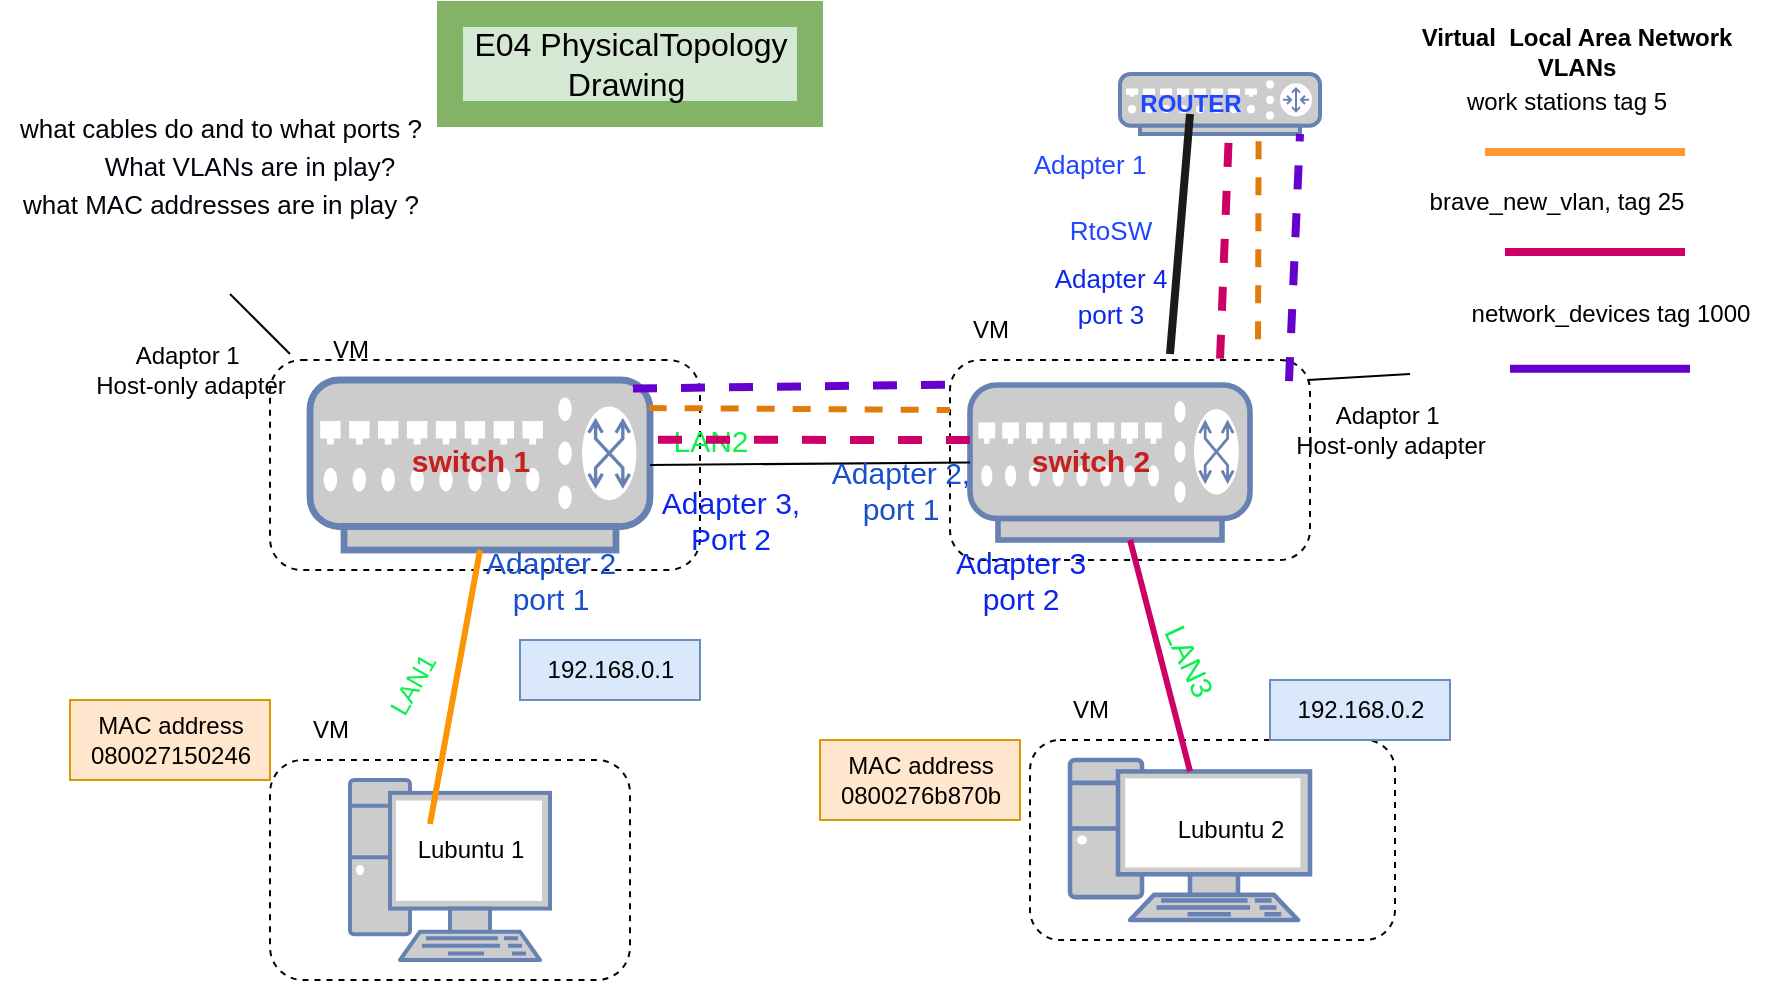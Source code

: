 <mxfile version="20.8.16" type="device" pages="2"><diagram name="physical topology" id="oZ639jNPgT0FWRtUMdjN"><mxGraphModel dx="1630" dy="504" grid="1" gridSize="10" guides="1" tooltips="1" connect="1" arrows="1" fold="1" page="1" pageScale="1" pageWidth="850" pageHeight="1100" math="0" shadow="0"><root><mxCell id="0"/><mxCell id="1" parent="0"/><mxCell id="1MEVXqRaKqJz-5Ngp7nS-14" value="&lt;font style=&quot;font-size: 13px;&quot;&gt;LAN1&lt;/font&gt;" style="text;html=1;align=center;verticalAlign=middle;resizable=0;points=[];autosize=1;strokeColor=none;fillColor=none;fontSize=15;fontColor=#0bef4f;rotation=-60;strokeWidth=4;" parent="1" vertex="1"><mxGeometry x="170" y="340" width="60" height="30" as="geometry"/></mxCell><mxCell id="a9g7WxxY4BnuT-j-SlQe-5" value="" style="rounded=1;whiteSpace=wrap;html=1;dashed=1;" parent="1" vertex="1"><mxGeometry x="510" y="383" width="182.5" height="100" as="geometry"/></mxCell><mxCell id="a9g7WxxY4BnuT-j-SlQe-4" value="" style="rounded=1;whiteSpace=wrap;html=1;dashed=1;" parent="1" vertex="1"><mxGeometry x="130" y="393" width="180" height="110" as="geometry"/></mxCell><mxCell id="a9g7WxxY4BnuT-j-SlQe-3" value="" style="rounded=1;whiteSpace=wrap;html=1;dashed=1;" parent="1" vertex="1"><mxGeometry x="470" y="193" width="180" height="100" as="geometry"/></mxCell><mxCell id="a9g7WxxY4BnuT-j-SlQe-1" value="" style="rounded=1;whiteSpace=wrap;html=1;dashed=1;" parent="1" vertex="1"><mxGeometry x="130" y="193" width="215" height="105" as="geometry"/></mxCell><mxCell id="ebIhvrWsQ998OHaFIpHJ-9" value="" style="fontColor=#0066CC;verticalAlign=top;verticalLabelPosition=bottom;labelPosition=center;align=center;html=1;outlineConnect=0;fillColor=#CCCCCC;strokeColor=#6881B3;gradientColor=none;gradientDirection=north;strokeWidth=2;shape=mxgraph.networks.pc;" parent="1" vertex="1"><mxGeometry x="170" y="403" width="100" height="90" as="geometry"/></mxCell><mxCell id="ebIhvrWsQ998OHaFIpHJ-10" value="" style="fontColor=#0066CC;verticalAlign=top;verticalLabelPosition=bottom;labelPosition=center;align=center;html=1;outlineConnect=0;fillColor=#CCCCCC;strokeColor=#6881B3;gradientColor=none;gradientDirection=north;strokeWidth=2;shape=mxgraph.networks.pc;" parent="1" vertex="1"><mxGeometry x="530" y="393" width="120" height="80" as="geometry"/></mxCell><mxCell id="ebIhvrWsQ998OHaFIpHJ-11" value="" style="fontColor=#0066CC;verticalAlign=top;verticalLabelPosition=bottom;labelPosition=center;align=center;html=1;outlineConnect=0;fillColor=#CCCCCC;strokeColor=#6881B3;gradientColor=none;gradientDirection=north;strokeWidth=2;shape=mxgraph.networks.switch;" parent="1" vertex="1"><mxGeometry x="150" y="203" width="170" height="85" as="geometry"/></mxCell><mxCell id="ebIhvrWsQ998OHaFIpHJ-12" value="" style="fontColor=#0066CC;verticalAlign=top;verticalLabelPosition=bottom;labelPosition=center;align=center;html=1;outlineConnect=0;fillColor=#CCCCCC;strokeColor=#6881B3;gradientColor=none;gradientDirection=north;strokeWidth=2;shape=mxgraph.networks.switch;" parent="1" vertex="1"><mxGeometry x="480" y="205.5" width="140" height="77.5" as="geometry"/></mxCell><mxCell id="ebIhvrWsQ998OHaFIpHJ-13" value="Lubuntu 1" style="text;html=1;align=center;verticalAlign=middle;resizable=0;points=[];autosize=1;strokeColor=none;fillColor=none;" parent="1" vertex="1"><mxGeometry x="190" y="423" width="80" height="30" as="geometry"/></mxCell><mxCell id="ebIhvrWsQ998OHaFIpHJ-14" value="Lubuntu 2" style="text;html=1;align=center;verticalAlign=middle;resizable=0;points=[];autosize=1;strokeColor=none;fillColor=none;" parent="1" vertex="1"><mxGeometry x="570" y="413" width="80" height="30" as="geometry"/></mxCell><mxCell id="ebIhvrWsQ998OHaFIpHJ-15" value="&lt;b&gt;switch 1&lt;/b&gt;" style="text;html=1;align=center;verticalAlign=middle;resizable=0;points=[];autosize=1;strokeColor=none;fillColor=none;strokeWidth=4;fontSize=15;fontColor=#c81e1e;" parent="1" vertex="1"><mxGeometry x="190" y="228" width="80" height="30" as="geometry"/></mxCell><mxCell id="ebIhvrWsQ998OHaFIpHJ-17" value="&lt;b&gt;switch 2&lt;/b&gt;" style="text;html=1;align=center;verticalAlign=middle;resizable=0;points=[];autosize=1;strokeColor=none;fillColor=none;strokeWidth=4;fontSize=15;fontColor=#c81e1e;" parent="1" vertex="1"><mxGeometry x="500" y="228" width="80" height="30" as="geometry"/></mxCell><mxCell id="ebIhvrWsQ998OHaFIpHJ-37" value="" style="endArrow=none;html=1;rounded=0;fontSize=15;fontColor=#0bef4f;exitX=0.5;exitY=0.07;exitDx=0;exitDy=0;exitPerimeter=0;strokeWidth=3;strokeColor=#CC0066;" parent="1" source="ebIhvrWsQ998OHaFIpHJ-10" target="ebIhvrWsQ998OHaFIpHJ-12" edge="1"><mxGeometry width="50" height="50" relative="1" as="geometry"><mxPoint x="340" y="413" as="sourcePoint"/><mxPoint x="390" y="363" as="targetPoint"/></mxGeometry></mxCell><mxCell id="ebIhvrWsQ998OHaFIpHJ-38" value="" style="endArrow=none;html=1;rounded=0;fontSize=15;fontColor=#0bef4f;entryX=0.5;entryY=1;entryDx=0;entryDy=0;entryPerimeter=0;strokeWidth=3;strokeColor=#fc9403;exitX=0.25;exitY=0.067;exitDx=0;exitDy=0;exitPerimeter=0;" parent="1" source="ebIhvrWsQ998OHaFIpHJ-13" target="ebIhvrWsQ998OHaFIpHJ-11" edge="1"><mxGeometry width="50" height="50" relative="1" as="geometry"><mxPoint x="210" y="383" as="sourcePoint"/><mxPoint x="390" y="363" as="targetPoint"/><Array as="points"/></mxGeometry></mxCell><mxCell id="ebIhvrWsQ998OHaFIpHJ-39" value="" style="endArrow=none;html=1;rounded=0;fontSize=15;fontColor=#0bef4f;exitX=1;exitY=0.5;exitDx=0;exitDy=0;exitPerimeter=0;entryX=0;entryY=0.5;entryDx=0;entryDy=0;entryPerimeter=0;" parent="1" source="ebIhvrWsQ998OHaFIpHJ-11" target="ebIhvrWsQ998OHaFIpHJ-12" edge="1"><mxGeometry width="50" height="50" relative="1" as="geometry"><mxPoint x="340" y="413" as="sourcePoint"/><mxPoint x="450" y="273" as="targetPoint"/></mxGeometry></mxCell><mxCell id="ebIhvrWsQ998OHaFIpHJ-42" value="LAN2" style="text;html=1;align=center;verticalAlign=middle;resizable=0;points=[];autosize=1;strokeColor=none;fillColor=none;fontSize=15;fontColor=#0bef4f;rotation=0;" parent="1" vertex="1"><mxGeometry x="320" y="218" width="60" height="30" as="geometry"/></mxCell><mxCell id="ebIhvrWsQ998OHaFIpHJ-43" value="LAN3" style="text;html=1;align=center;verticalAlign=middle;resizable=0;points=[];autosize=1;strokeColor=none;fillColor=none;fontSize=15;fontColor=#0bef4f;rotation=65;" parent="1" vertex="1"><mxGeometry x="560" y="328" width="60" height="30" as="geometry"/></mxCell><mxCell id="ebIhvrWsQ998OHaFIpHJ-44" value="Adapter 2&lt;br&gt;port 1" style="text;html=1;align=center;verticalAlign=middle;resizable=0;points=[];autosize=1;strokeColor=none;fillColor=none;fontSize=15;fontColor=#194fcc;" parent="1" vertex="1"><mxGeometry x="225" y="278" width="90" height="50" as="geometry"/></mxCell><mxCell id="ebIhvrWsQ998OHaFIpHJ-45" value="Adapter 3,&lt;br&gt;Port 2" style="text;html=1;align=center;verticalAlign=middle;resizable=0;points=[];autosize=1;strokeColor=none;fillColor=none;fontSize=15;fontColor=#0b26ef;" parent="1" vertex="1"><mxGeometry x="315" y="248" width="90" height="50" as="geometry"/></mxCell><mxCell id="ebIhvrWsQ998OHaFIpHJ-46" value="Adapter 3&lt;br&gt;port 2" style="text;html=1;align=center;verticalAlign=middle;resizable=0;points=[];autosize=1;strokeColor=none;fillColor=none;fontSize=15;fontColor=#0b26ef;" parent="1" vertex="1"><mxGeometry x="460" y="278" width="90" height="50" as="geometry"/></mxCell><mxCell id="a9g7WxxY4BnuT-j-SlQe-2" value="VM" style="text;html=1;align=center;verticalAlign=middle;resizable=0;points=[];autosize=1;strokeColor=none;fillColor=none;" parent="1" vertex="1"><mxGeometry x="150" y="173" width="40" height="30" as="geometry"/></mxCell><mxCell id="a9g7WxxY4BnuT-j-SlQe-7" value="VM" style="text;html=1;align=center;verticalAlign=middle;resizable=0;points=[];autosize=1;strokeColor=none;fillColor=none;" parent="1" vertex="1"><mxGeometry x="140" y="363" width="40" height="30" as="geometry"/></mxCell><mxCell id="a9g7WxxY4BnuT-j-SlQe-8" value="VM" style="text;html=1;align=center;verticalAlign=middle;resizable=0;points=[];autosize=1;strokeColor=none;fillColor=none;" parent="1" vertex="1"><mxGeometry x="520" y="353" width="40" height="30" as="geometry"/></mxCell><mxCell id="a9g7WxxY4BnuT-j-SlQe-9" value="VM" style="text;html=1;align=center;verticalAlign=middle;resizable=0;points=[];autosize=1;strokeColor=none;fillColor=none;" parent="1" vertex="1"><mxGeometry x="470" y="163" width="40" height="30" as="geometry"/></mxCell><mxCell id="vHMbY9uXmQQTF_5gweqi-1" value="MAC address&lt;br&gt;080027150246" style="text;html=1;align=center;verticalAlign=middle;resizable=0;points=[];autosize=1;strokeColor=#d79b00;fillColor=#ffe6cc;" parent="1" vertex="1"><mxGeometry x="30" y="363" width="100" height="40" as="geometry"/></mxCell><mxCell id="vHMbY9uXmQQTF_5gweqi-2" value="MAC address&lt;br&gt;0800276b870b" style="text;html=1;align=center;verticalAlign=middle;resizable=0;points=[];autosize=1;strokeColor=#d79b00;fillColor=#ffe6cc;" parent="1" vertex="1"><mxGeometry x="405" y="383" width="100" height="40" as="geometry"/></mxCell><mxCell id="vHMbY9uXmQQTF_5gweqi-3" value="192.168.0.1" style="text;html=1;align=center;verticalAlign=middle;resizable=0;points=[];autosize=1;strokeColor=#6c8ebf;fillColor=#dae8fc;rotation=0;" parent="1" vertex="1"><mxGeometry x="255" y="333" width="90" height="30" as="geometry"/></mxCell><mxCell id="vHMbY9uXmQQTF_5gweqi-4" value="192.168.0.2" style="text;html=1;align=center;verticalAlign=middle;resizable=0;points=[];autosize=1;strokeColor=#6c8ebf;fillColor=#dae8fc;" parent="1" vertex="1"><mxGeometry x="630" y="353" width="90" height="30" as="geometry"/></mxCell><mxCell id="vHMbY9uXmQQTF_5gweqi-8" value="" style="endArrow=none;html=1;rounded=0;fontSize=15;fontColor=#0bef4f;entryX=0;entryY=0.25;entryDx=0;entryDy=0;fillColor=#fff2cc;strokeColor=#e07c0b;strokeWidth=3;dashed=1;exitX=-0.011;exitY=-0.033;exitDx=0;exitDy=0;exitPerimeter=0;" parent="1" source="ebIhvrWsQ998OHaFIpHJ-42" target="a9g7WxxY4BnuT-j-SlQe-3" edge="1"><mxGeometry width="50" height="50" relative="1" as="geometry"><mxPoint x="350" y="219.25" as="sourcePoint"/><mxPoint x="510" y="218" as="targetPoint"/></mxGeometry></mxCell><mxCell id="vHMbY9uXmQQTF_5gweqi-9" value="&lt;font style=&quot;font-size: 16px;&quot;&gt;E04 PhysicalTopology&lt;br&gt;&amp;nbsp;Drawing&amp;nbsp;&amp;nbsp;&lt;/font&gt;" style="text;html=1;align=center;verticalAlign=middle;resizable=0;points=[];autosize=1;strokeColor=#82b366;fillColor=#d5e8d4;strokeWidth=13;" parent="1" vertex="1"><mxGeometry x="220" y="20" width="180" height="50" as="geometry"/></mxCell><mxCell id="1MEVXqRaKqJz-5Ngp7nS-2" value="" style="fontColor=#0066CC;verticalAlign=top;verticalLabelPosition=bottom;labelPosition=center;align=center;html=1;outlineConnect=0;fillColor=#CCCCCC;strokeColor=#6881B3;gradientColor=none;gradientDirection=north;strokeWidth=2;shape=mxgraph.networks.router;" parent="1" vertex="1"><mxGeometry x="555" y="50" width="100" height="30" as="geometry"/></mxCell><mxCell id="1MEVXqRaKqJz-5Ngp7nS-3" value="" style="endArrow=none;html=1;rounded=0;fontSize=15;fontColor=#0bef4f;exitX=0.993;exitY=0.1;exitDx=0;exitDy=0;exitPerimeter=0;" parent="1" source="a9g7WxxY4BnuT-j-SlQe-3" edge="1"><mxGeometry width="50" height="50" relative="1" as="geometry"><mxPoint x="380" y="290" as="sourcePoint"/><mxPoint x="700" y="200" as="targetPoint"/><Array as="points"/></mxGeometry></mxCell><mxCell id="1MEVXqRaKqJz-5Ngp7nS-4" value="" style="endArrow=none;html=1;rounded=0;fontSize=15;fontColor=#0bef4f;" parent="1" edge="1"><mxGeometry width="50" height="50" relative="1" as="geometry"><mxPoint x="140" y="190" as="sourcePoint"/><mxPoint x="110" y="160" as="targetPoint"/><Array as="points"><mxPoint x="120" y="170"/></Array></mxGeometry></mxCell><mxCell id="1MEVXqRaKqJz-5Ngp7nS-6" value="Adaptor 1&amp;nbsp;&lt;br&gt;Host-only adapter" style="text;html=1;align=center;verticalAlign=middle;resizable=0;points=[];autosize=1;strokeColor=none;fillColor=none;" parent="1" vertex="1"><mxGeometry x="30" y="178" width="120" height="40" as="geometry"/></mxCell><mxCell id="1MEVXqRaKqJz-5Ngp7nS-7" value="Adaptor 1&amp;nbsp;&lt;br&gt;Host-only adapter" style="text;html=1;align=center;verticalAlign=middle;resizable=0;points=[];autosize=1;strokeColor=none;fillColor=none;" parent="1" vertex="1"><mxGeometry x="630" y="208" width="120" height="40" as="geometry"/></mxCell><mxCell id="1MEVXqRaKqJz-5Ngp7nS-9" value="" style="endArrow=none;html=1;rounded=0;fontSize=15;fontColor=#0bef4f;strokeWidth=4;strokeColor=#1A1A1A;startArrow=none;" parent="1" edge="1"><mxGeometry width="50" height="50" relative="1" as="geometry"><mxPoint x="580" y="190" as="sourcePoint"/><mxPoint x="590" y="70" as="targetPoint"/><Array as="points"/></mxGeometry></mxCell><mxCell id="1MEVXqRaKqJz-5Ngp7nS-11" value="&lt;font color=&quot;#2146ff&quot;&gt;&lt;b&gt;ROUTER&lt;/b&gt;&lt;/font&gt;" style="text;html=1;align=center;verticalAlign=middle;resizable=0;points=[];autosize=1;strokeColor=none;fillColor=none;" parent="1" vertex="1"><mxGeometry x="555" y="50" width="70" height="30" as="geometry"/></mxCell><mxCell id="1MEVXqRaKqJz-5Ngp7nS-16" value="" style="endArrow=none;html=1;rounded=0;fontSize=15;fontColor=#0bef4f;strokeWidth=3;strokeColor=#fc9403;" parent="1" edge="1"><mxGeometry width="50" height="50" relative="1" as="geometry"><mxPoint x="220" y="340" as="sourcePoint"/><mxPoint x="220" y="340" as="targetPoint"/><Array as="points"/></mxGeometry></mxCell><mxCell id="1MEVXqRaKqJz-5Ngp7nS-19" value="Adapter 1" style="text;strokeColor=none;align=center;fillColor=none;html=1;verticalAlign=middle;whiteSpace=wrap;rounded=0;fontSize=13;fontColor=#2146FF;" parent="1" vertex="1"><mxGeometry x="510" y="80" width="60" height="30" as="geometry"/></mxCell><mxCell id="1MEVXqRaKqJz-5Ngp7nS-22" value="RtoSW" style="text;html=1;align=center;verticalAlign=middle;resizable=0;points=[];autosize=1;strokeColor=none;fillColor=none;fontSize=13;fontColor=#2146FF;" parent="1" vertex="1"><mxGeometry x="520" y="113" width="60" height="30" as="geometry"/></mxCell><mxCell id="1MEVXqRaKqJz-5Ngp7nS-23" value="&lt;font style=&quot;font-size: 13px;&quot;&gt;Adapter 4&lt;br&gt;port 3&lt;/font&gt;" style="text;html=1;align=center;verticalAlign=middle;resizable=0;points=[];autosize=1;strokeColor=none;fillColor=none;fontSize=15;fontColor=#0b26ef;" parent="1" vertex="1"><mxGeometry x="510" y="135" width="80" height="50" as="geometry"/></mxCell><mxCell id="1MEVXqRaKqJz-5Ngp7nS-25" value="&lt;font style=&quot;font-size: 13px;&quot;&gt;what cables do and to what ports ?&lt;br&gt;&lt;span style=&quot;white-space: pre;&quot;&gt;&#9;&lt;/span&gt;What VLANs are in play?&lt;br&gt;what MAC addresses are in play ?&lt;/font&gt;" style="text;html=1;align=center;verticalAlign=middle;resizable=0;points=[];autosize=1;strokeColor=none;fillColor=none;fontSize=16;fontColor=#02040D;" parent="1" vertex="1"><mxGeometry x="-5" y="60" width="220" height="70" as="geometry"/></mxCell><mxCell id="DncPFf8w6MqSk44Y_2CK-1" value="&lt;b&gt;Virtual&amp;nbsp; Local Area Network&lt;br&gt;VLANs&lt;/b&gt;" style="text;html=1;align=center;verticalAlign=middle;resizable=0;points=[];autosize=1;strokeColor=none;fillColor=none;" parent="1" vertex="1"><mxGeometry x="692.5" y="19" width="180" height="40" as="geometry"/></mxCell><mxCell id="DncPFf8w6MqSk44Y_2CK-2" value="work stations tag 5" style="text;html=1;align=center;verticalAlign=middle;resizable=0;points=[];autosize=1;strokeColor=none;fillColor=none;" parent="1" vertex="1"><mxGeometry x="717.5" y="48.5" width="120" height="30" as="geometry"/></mxCell><mxCell id="DncPFf8w6MqSk44Y_2CK-3" value="" style="endArrow=none;html=1;rounded=0;fontSize=15;fontColor=#0bef4f;strokeColor=#FF9933;strokeWidth=4;" parent="1" edge="1"><mxGeometry width="50" height="50" relative="1" as="geometry"><mxPoint x="737.5" y="89" as="sourcePoint"/><mxPoint x="837.5" y="89" as="targetPoint"/><Array as="points"/></mxGeometry></mxCell><mxCell id="DncPFf8w6MqSk44Y_2CK-4" value="brave_new_vlan, tag 25" style="text;html=1;align=center;verticalAlign=middle;resizable=0;points=[];autosize=1;strokeColor=none;fillColor=none;" parent="1" vertex="1"><mxGeometry x="697.5" y="99" width="150" height="30" as="geometry"/></mxCell><mxCell id="DncPFf8w6MqSk44Y_2CK-5" value="" style="endArrow=none;html=1;rounded=0;fontSize=15;fontColor=#0bef4f;strokeWidth=4;strokeColor=#CC0066;" parent="1" edge="1"><mxGeometry width="50" height="50" relative="1" as="geometry"><mxPoint x="747.5" y="139" as="sourcePoint"/><mxPoint x="837.5" y="139" as="targetPoint"/></mxGeometry></mxCell><mxCell id="VbBv4sRu4yw0ZmNNXDPg-2" value="" style="endArrow=none;html=1;rounded=0;fontSize=15;fontColor=#0bef4f;strokeWidth=4;strokeColor=#CC0066;entryX=0.75;entryY=0;entryDx=0;entryDy=0;exitX=0.775;exitY=1.148;exitDx=0;exitDy=0;exitPerimeter=0;dashed=1;" parent="1" source="1MEVXqRaKqJz-5Ngp7nS-11" target="a9g7WxxY4BnuT-j-SlQe-3" edge="1"><mxGeometry width="50" height="50" relative="1" as="geometry"><mxPoint x="610" y="100" as="sourcePoint"/><mxPoint x="700" y="100" as="targetPoint"/></mxGeometry></mxCell><mxCell id="VbBv4sRu4yw0ZmNNXDPg-3" value="" style="endArrow=none;html=1;rounded=0;fontSize=15;fontColor=#0bef4f;strokeWidth=4;strokeColor=#CC0066;dashed=1;entryX=0.035;entryY=0.496;entryDx=0;entryDy=0;entryPerimeter=0;" parent="1" source="ebIhvrWsQ998OHaFIpHJ-47" target="ebIhvrWsQ998OHaFIpHJ-42" edge="1"><mxGeometry width="50" height="50" relative="1" as="geometry"><mxPoint x="390" y="180" as="sourcePoint"/><mxPoint x="384.63" y="291.11" as="targetPoint"/><Array as="points"><mxPoint x="480" y="233"/></Array></mxGeometry></mxCell><mxCell id="ebIhvrWsQ998OHaFIpHJ-47" value="Adapter 2, &lt;br&gt;port 1" style="text;html=1;align=center;verticalAlign=middle;resizable=0;points=[];autosize=1;strokeColor=none;fillColor=none;fontSize=15;fontColor=#194fcc;" parent="1" vertex="1"><mxGeometry x="400" y="233" width="90" height="50" as="geometry"/></mxCell><mxCell id="VbBv4sRu4yw0ZmNNXDPg-4" value="" style="endArrow=none;html=1;rounded=0;fontSize=15;fontColor=#0bef4f;fillColor=#fff2cc;strokeColor=#e07c0b;strokeWidth=3;dashed=1;exitX=0.99;exitY=1.119;exitDx=0;exitDy=0;exitPerimeter=0;" parent="1" source="1MEVXqRaKqJz-5Ngp7nS-11" edge="1"><mxGeometry width="50" height="50" relative="1" as="geometry"><mxPoint x="650" y="110" as="sourcePoint"/><mxPoint x="624" y="190" as="targetPoint"/></mxGeometry></mxCell><mxCell id="VbBv4sRu4yw0ZmNNXDPg-5" value="network_devices tag 1000" style="text;html=1;align=center;verticalAlign=middle;resizable=0;points=[];autosize=1;strokeColor=none;fillColor=none;" parent="1" vertex="1"><mxGeometry x="720" y="155" width="160" height="30" as="geometry"/></mxCell><mxCell id="VbBv4sRu4yw0ZmNNXDPg-7" value="" style="endArrow=none;html=1;rounded=0;fontSize=15;fontColor=#0bef4f;strokeWidth=4;strokeColor=#6600CC;" parent="1" edge="1"><mxGeometry width="50" height="50" relative="1" as="geometry"><mxPoint x="750" y="197.33" as="sourcePoint"/><mxPoint x="840" y="197.33" as="targetPoint"/></mxGeometry></mxCell><mxCell id="VbBv4sRu4yw0ZmNNXDPg-9" value="" style="endArrow=none;html=1;rounded=0;fontSize=15;fontColor=#0bef4f;strokeWidth=4;strokeColor=#6600CC;entryX=-0.002;entryY=0.123;entryDx=0;entryDy=0;entryPerimeter=0;exitX=0.95;exitY=0.05;exitDx=0;exitDy=0;exitPerimeter=0;dashed=1;" parent="1" source="ebIhvrWsQ998OHaFIpHJ-11" target="a9g7WxxY4BnuT-j-SlQe-3" edge="1"><mxGeometry width="50" height="50" relative="1" as="geometry"><mxPoint x="360" y="190" as="sourcePoint"/><mxPoint x="450" y="190" as="targetPoint"/></mxGeometry></mxCell><mxCell id="VbBv4sRu4yw0ZmNNXDPg-10" value="" style="endArrow=none;html=1;rounded=0;fontSize=15;fontColor=#0bef4f;strokeWidth=4;strokeColor=#6600CC;entryX=0.9;entryY=1;entryDx=0;entryDy=0;entryPerimeter=0;exitX=0.079;exitY=-0.111;exitDx=0;exitDy=0;exitPerimeter=0;dashed=1;" parent="1" source="1MEVXqRaKqJz-5Ngp7nS-7" target="1MEVXqRaKqJz-5Ngp7nS-2" edge="1"><mxGeometry width="50" height="50" relative="1" as="geometry"><mxPoint x="640" y="110" as="sourcePoint"/><mxPoint x="798.14" y="108.05" as="targetPoint"/></mxGeometry></mxCell></root></mxGraphModel></diagram><diagram name="logicaltopology" id="qeV6KMHLuQrY1PeakwZa"><mxGraphModel dx="1630" dy="504" grid="1" gridSize="10" guides="1" tooltips="1" connect="1" arrows="1" fold="1" page="1" pageScale="1" pageWidth="850" pageHeight="1100" math="0" shadow="0"><root><mxCell id="qwxIz0Yw8Fisa2bWFFM_-0"/><mxCell id="qwxIz0Yw8Fisa2bWFFM_-1" parent="qwxIz0Yw8Fisa2bWFFM_-0"/><mxCell id="qwxIz0Yw8Fisa2bWFFM_-3" value="" style="rounded=1;whiteSpace=wrap;html=1;dashed=1;" parent="qwxIz0Yw8Fisa2bWFFM_-1" vertex="1"><mxGeometry x="540" y="419.5" width="150" height="97" as="geometry"/></mxCell><mxCell id="qwxIz0Yw8Fisa2bWFFM_-4" value="" style="rounded=1;whiteSpace=wrap;html=1;dashed=1;" parent="qwxIz0Yw8Fisa2bWFFM_-1" vertex="1"><mxGeometry x="230" y="430" width="140" height="100" as="geometry"/></mxCell><mxCell id="qwxIz0Yw8Fisa2bWFFM_-5" value="" style="rounded=1;whiteSpace=wrap;html=1;dashed=1;" parent="qwxIz0Yw8Fisa2bWFFM_-1" vertex="1"><mxGeometry x="80" y="230" width="130" height="77" as="geometry"/></mxCell><mxCell id="qwxIz0Yw8Fisa2bWFFM_-6" value="" style="rounded=1;whiteSpace=wrap;html=1;dashed=1;" parent="qwxIz0Yw8Fisa2bWFFM_-1" vertex="1"><mxGeometry x="70" y="95" width="150" height="80" as="geometry"/></mxCell><mxCell id="qwxIz0Yw8Fisa2bWFFM_-7" value="" style="fontColor=#0066CC;verticalAlign=top;verticalLabelPosition=bottom;labelPosition=center;align=center;html=1;outlineConnect=0;fillColor=#CCCCCC;strokeColor=#6881B3;gradientColor=none;gradientDirection=north;strokeWidth=2;shape=mxgraph.networks.pc;" parent="qwxIz0Yw8Fisa2bWFFM_-1" vertex="1"><mxGeometry x="250" y="433" width="100" height="90" as="geometry"/></mxCell><mxCell id="qwxIz0Yw8Fisa2bWFFM_-8" value="" style="fontColor=#0066CC;verticalAlign=top;verticalLabelPosition=bottom;labelPosition=center;align=center;html=1;outlineConnect=0;fillColor=#CCCCCC;strokeColor=#6881B3;gradientColor=none;gradientDirection=north;strokeWidth=2;shape=mxgraph.networks.pc;" parent="qwxIz0Yw8Fisa2bWFFM_-1" vertex="1"><mxGeometry x="560" y="429.5" width="120" height="80" as="geometry"/></mxCell><mxCell id="qwxIz0Yw8Fisa2bWFFM_-9" value="" style="fontColor=#0066CC;verticalAlign=top;verticalLabelPosition=bottom;labelPosition=center;align=center;html=1;outlineConnect=0;fillColor=#CCCCCC;strokeColor=#6881B3;gradientColor=none;gradientDirection=north;strokeWidth=2;shape=mxgraph.networks.switch;" parent="qwxIz0Yw8Fisa2bWFFM_-1" vertex="1"><mxGeometry x="80" y="105" width="130" height="60" as="geometry"/></mxCell><mxCell id="qwxIz0Yw8Fisa2bWFFM_-10" value="" style="fontColor=#0066CC;verticalAlign=top;verticalLabelPosition=bottom;labelPosition=center;align=center;html=1;outlineConnect=0;fillColor=#CCCCCC;strokeColor=#6881B3;gradientColor=none;gradientDirection=north;strokeWidth=2;shape=mxgraph.networks.switch;" parent="qwxIz0Yw8Fisa2bWFFM_-1" vertex="1"><mxGeometry x="90" y="240" width="115" height="55.75" as="geometry"/></mxCell><mxCell id="qwxIz0Yw8Fisa2bWFFM_-11" value="Lubuntu 1" style="text;html=1;align=center;verticalAlign=middle;resizable=0;points=[];autosize=1;strokeColor=none;fillColor=none;" parent="qwxIz0Yw8Fisa2bWFFM_-1" vertex="1"><mxGeometry x="270" y="453" width="80" height="30" as="geometry"/></mxCell><mxCell id="qwxIz0Yw8Fisa2bWFFM_-12" value="Lubuntu 2" style="text;html=1;align=center;verticalAlign=middle;resizable=0;points=[];autosize=1;strokeColor=none;fillColor=none;" parent="qwxIz0Yw8Fisa2bWFFM_-1" vertex="1"><mxGeometry x="600" y="449.5" width="80" height="30" as="geometry"/></mxCell><mxCell id="qwxIz0Yw8Fisa2bWFFM_-13" value="&lt;b&gt;switch 1&lt;/b&gt;" style="text;html=1;align=center;verticalAlign=middle;resizable=0;points=[];autosize=1;strokeColor=none;fillColor=none;strokeWidth=4;fontSize=15;fontColor=#c81e1e;" parent="qwxIz0Yw8Fisa2bWFFM_-1" vertex="1"><mxGeometry x="100" y="108" width="80" height="30" as="geometry"/></mxCell><mxCell id="qwxIz0Yw8Fisa2bWFFM_-14" value="&lt;b&gt;switch 2&lt;/b&gt;" style="text;html=1;align=center;verticalAlign=middle;resizable=0;points=[];autosize=1;strokeColor=none;fillColor=none;strokeWidth=4;fontSize=15;fontColor=#c81e1e;" parent="qwxIz0Yw8Fisa2bWFFM_-1" vertex="1"><mxGeometry x="90" y="248.5" width="80" height="30" as="geometry"/></mxCell><mxCell id="qwxIz0Yw8Fisa2bWFFM_-17" value="" style="endArrow=none;html=1;rounded=0;fontSize=15;fontColor=#0bef4f;exitX=1;exitY=0.5;exitDx=0;exitDy=0;exitPerimeter=0;entryX=0.13;entryY=0.77;entryDx=0;entryDy=0;entryPerimeter=0;strokeColor=#6600CC;strokeWidth=2;" parent="qwxIz0Yw8Fisa2bWFFM_-1" source="qwxIz0Yw8Fisa2bWFFM_-9" target="Al3m2iZyJkR0Cbh-lCBl-0" edge="1"><mxGeometry width="50" height="50" relative="1" as="geometry"><mxPoint x="340" y="413" as="sourcePoint"/><mxPoint x="450" y="273" as="targetPoint"/></mxGeometry></mxCell><mxCell id="qwxIz0Yw8Fisa2bWFFM_-36" value="" style="fontColor=#0066CC;verticalAlign=top;verticalLabelPosition=bottom;labelPosition=center;align=center;html=1;outlineConnect=0;fillColor=#CCCCCC;strokeColor=#6881B3;gradientColor=none;gradientDirection=north;strokeWidth=2;shape=mxgraph.networks.router;" parent="qwxIz0Yw8Fisa2bWFFM_-1" vertex="1"><mxGeometry x="580" y="70" width="140" height="60" as="geometry"/></mxCell><mxCell id="qwxIz0Yw8Fisa2bWFFM_-42" value="&lt;font color=&quot;#2146ff&quot;&gt;&lt;b&gt;ROUTER&lt;br&gt;(vyos)&lt;br&gt;&lt;/b&gt;&lt;/font&gt;" style="text;html=1;align=center;verticalAlign=middle;resizable=0;points=[];autosize=1;strokeColor=none;fillColor=none;" parent="qwxIz0Yw8Fisa2bWFFM_-1" vertex="1"><mxGeometry x="610" y="73" width="70" height="40" as="geometry"/></mxCell><mxCell id="qwxIz0Yw8Fisa2bWFFM_-43" value="" style="endArrow=none;html=1;rounded=0;fontSize=15;fontColor=#0bef4f;strokeWidth=3;strokeColor=#fc9403;" parent="qwxIz0Yw8Fisa2bWFFM_-1" edge="1"><mxGeometry width="50" height="50" relative="1" as="geometry"><mxPoint x="130" y="297" as="sourcePoint"/><mxPoint x="130" y="297" as="targetPoint"/><Array as="points"/></mxGeometry></mxCell><mxCell id="Al3m2iZyJkR0Cbh-lCBl-0" value="" style="ellipse;shape=cloud;whiteSpace=wrap;html=1;fillColor=#dae8fc;strokeColor=#6c8ebf;" parent="qwxIz0Yw8Fisa2bWFFM_-1" vertex="1"><mxGeometry x="280" y="70" width="180" height="130" as="geometry"/></mxCell><mxCell id="Al3m2iZyJkR0Cbh-lCBl-1" value="" style="endArrow=none;html=1;rounded=0;fontSize=15;fontColor=#0bef4f;entryX=0.233;entryY=0.85;entryDx=0;entryDy=0;entryPerimeter=0;exitX=0.5;exitY=0;exitDx=0;exitDy=0;exitPerimeter=0;strokeColor=#6600CC;strokeWidth=2;" parent="qwxIz0Yw8Fisa2bWFFM_-1" source="qwxIz0Yw8Fisa2bWFFM_-10" target="Al3m2iZyJkR0Cbh-lCBl-0" edge="1"><mxGeometry width="50" height="50" relative="1" as="geometry"><mxPoint x="340" y="250" as="sourcePoint"/><mxPoint x="385.6" y="164.6" as="targetPoint"/></mxGeometry></mxCell><mxCell id="Al3m2iZyJkR0Cbh-lCBl-2" value="" style="endArrow=none;html=1;rounded=0;fontSize=15;fontColor=#0bef4f;entryX=0.417;entryY=0.9;entryDx=0;entryDy=0;entryPerimeter=0;strokeWidth=4;strokeColor=#CC0066;" parent="qwxIz0Yw8Fisa2bWFFM_-1" source="qwxIz0Yw8Fisa2bWFFM_-3" target="Al3m2iZyJkR0Cbh-lCBl-3" edge="1"><mxGeometry width="50" height="50" relative="1" as="geometry"><mxPoint x="570" y="380" as="sourcePoint"/><mxPoint x="397.96" y="171" as="targetPoint"/></mxGeometry></mxCell><mxCell id="Al3m2iZyJkR0Cbh-lCBl-3" value="" style="ellipse;shape=cloud;whiteSpace=wrap;html=1;fillColor=#f8cecc;strokeColor=#b85450;" parent="qwxIz0Yw8Fisa2bWFFM_-1" vertex="1"><mxGeometry x="600" y="253.5" width="170" height="90" as="geometry"/></mxCell><mxCell id="Al3m2iZyJkR0Cbh-lCBl-4" value="" style="ellipse;shape=cloud;whiteSpace=wrap;html=1;fillColor=#fff2cc;strokeColor=#d6b656;" parent="qwxIz0Yw8Fisa2bWFFM_-1" vertex="1"><mxGeometry x="320" y="243.5" width="180" height="100" as="geometry"/></mxCell><mxCell id="Al3m2iZyJkR0Cbh-lCBl-5" value="" style="endArrow=none;html=1;rounded=0;fontSize=15;fontColor=#0bef4f;exitX=0.625;exitY=0.2;exitDx=0;exitDy=0;exitPerimeter=0;strokeColor=#FF9933;strokeWidth=3;dashed=1;entryX=0.1;entryY=1;entryDx=0;entryDy=0;entryPerimeter=0;" parent="qwxIz0Yw8Fisa2bWFFM_-1" source="Al3m2iZyJkR0Cbh-lCBl-4" target="qwxIz0Yw8Fisa2bWFFM_-36" edge="1"><mxGeometry width="50" height="50" relative="1" as="geometry"><mxPoint x="270" y="182.75" as="sourcePoint"/><mxPoint x="385.6" y="164.6" as="targetPoint"/><Array as="points"/></mxGeometry></mxCell><mxCell id="Al3m2iZyJkR0Cbh-lCBl-6" value="" style="endArrow=none;html=1;rounded=0;fontSize=15;fontColor=#0bef4f;exitX=0.482;exitY=0.106;exitDx=0;exitDy=0;exitPerimeter=0;strokeColor=#CC0066;strokeWidth=3;dashed=1;" parent="qwxIz0Yw8Fisa2bWFFM_-1" source="Al3m2iZyJkR0Cbh-lCBl-3" target="qwxIz0Yw8Fisa2bWFFM_-36" edge="1"><mxGeometry width="50" height="50" relative="1" as="geometry"><mxPoint x="637.827" y="373" as="sourcePoint"/><mxPoint x="640" y="190" as="targetPoint"/></mxGeometry></mxCell><mxCell id="PrkLAo2IwkFlciWaxY1A-0" value="Text" style="edgeLabel;html=1;align=center;verticalAlign=middle;resizable=0;points=[];" parent="Al3m2iZyJkR0Cbh-lCBl-6" vertex="1" connectable="0"><mxGeometry x="-0.313" y="1" relative="1" as="geometry"><mxPoint y="1" as="offset"/></mxGeometry></mxCell><mxCell id="Al3m2iZyJkR0Cbh-lCBl-7" value="" style="endArrow=none;html=1;rounded=0;fontSize=15;fontColor=#0bef4f;exitX=0.875;exitY=0.5;exitDx=0;exitDy=0;exitPerimeter=0;entryX=0;entryY=0.5;entryDx=0;entryDy=0;entryPerimeter=0;strokeColor=#6600CC;strokeWidth=2;" parent="qwxIz0Yw8Fisa2bWFFM_-1" source="Al3m2iZyJkR0Cbh-lCBl-0" target="qwxIz0Yw8Fisa2bWFFM_-36" edge="1"><mxGeometry width="50" height="50" relative="1" as="geometry"><mxPoint x="647.827" y="383" as="sourcePoint"/><mxPoint x="550" y="70" as="targetPoint"/></mxGeometry></mxCell><mxCell id="Al3m2iZyJkR0Cbh-lCBl-8" value="" style="endArrow=none;html=1;rounded=0;fontSize=15;fontColor=#0bef4f;entryX=0.422;entryY=0.904;entryDx=0;entryDy=0;entryPerimeter=0;exitX=0.75;exitY=0;exitDx=0;exitDy=0;strokeColor=#FFB570;strokeWidth=4;" parent="qwxIz0Yw8Fisa2bWFFM_-1" source="qwxIz0Yw8Fisa2bWFFM_-4" target="Al3m2iZyJkR0Cbh-lCBl-4" edge="1"><mxGeometry width="50" height="50" relative="1" as="geometry"><mxPoint x="465" y="256" as="sourcePoint"/><mxPoint x="574.66" y="89.67" as="targetPoint"/><Array as="points"/></mxGeometry></mxCell><mxCell id="Al3m2iZyJkR0Cbh-lCBl-10" value="192.168.28.0/26" style="text;html=1;align=center;verticalAlign=middle;resizable=0;points=[];autosize=1;strokeColor=none;fillColor=none;" parent="qwxIz0Yw8Fisa2bWFFM_-1" vertex="1"><mxGeometry x="355" y="293.5" width="110" height="30" as="geometry"/></mxCell><mxCell id="Al3m2iZyJkR0Cbh-lCBl-12" value="192.168.28.64/26" style="text;html=1;align=center;verticalAlign=middle;resizable=0;points=[];autosize=1;strokeColor=none;fillColor=none;" parent="qwxIz0Yw8Fisa2bWFFM_-1" vertex="1"><mxGeometry x="625" y="293.5" width="120" height="30" as="geometry"/></mxCell><mxCell id="Al3m2iZyJkR0Cbh-lCBl-13" value="vlan workstation (tag 5)" style="text;html=1;align=center;verticalAlign=middle;resizable=0;points=[];autosize=1;strokeColor=none;fillColor=none;" parent="qwxIz0Yw8Fisa2bWFFM_-1" vertex="1"><mxGeometry x="330" y="269.25" width="150" height="30" as="geometry"/></mxCell><mxCell id="Al3m2iZyJkR0Cbh-lCBl-14" value="&quot;brave_new_vlan&quot;&lt;br&gt;(tag 25)" style="text;html=1;align=center;verticalAlign=middle;resizable=0;points=[];autosize=1;strokeColor=none;fillColor=none;" parent="qwxIz0Yw8Fisa2bWFFM_-1" vertex="1"><mxGeometry x="625" y="267" width="120" height="40" as="geometry"/></mxCell><mxCell id="Al3m2iZyJkR0Cbh-lCBl-16" value=".1" style="text;html=1;align=center;verticalAlign=middle;resizable=0;points=[];autosize=1;strokeColor=#d6b656;fillColor=#fff2cc;" parent="qwxIz0Yw8Fisa2bWFFM_-1" vertex="1"><mxGeometry x="255" y="399.5" width="30" height="30" as="geometry"/></mxCell><mxCell id="Al3m2iZyJkR0Cbh-lCBl-17" value=".65" style="text;html=1;align=center;verticalAlign=middle;resizable=0;points=[];autosize=1;strokeColor=#b85450;fillColor=#f8cecc;" parent="qwxIz0Yw8Fisa2bWFFM_-1" vertex="1"><mxGeometry x="560" y="389.5" width="40" height="30" as="geometry"/></mxCell><mxCell id="Al3m2iZyJkR0Cbh-lCBl-18" value="&lt;b&gt;Virtual&amp;nbsp; Local Area Network&lt;br&gt;VLANs&lt;/b&gt;" style="text;html=1;align=center;verticalAlign=middle;resizable=0;points=[];autosize=1;strokeColor=none;fillColor=none;" parent="qwxIz0Yw8Fisa2bWFFM_-1" vertex="1"><mxGeometry x="5" y="360" width="180" height="40" as="geometry"/></mxCell><mxCell id="Al3m2iZyJkR0Cbh-lCBl-20" value="work stations tag 5" style="text;html=1;align=center;verticalAlign=middle;resizable=0;points=[];autosize=1;strokeColor=none;fillColor=none;" parent="qwxIz0Yw8Fisa2bWFFM_-1" vertex="1"><mxGeometry x="30" y="389.5" width="120" height="30" as="geometry"/></mxCell><mxCell id="Al3m2iZyJkR0Cbh-lCBl-21" value="Network Device &lt;br&gt;Management" style="text;html=1;align=center;verticalAlign=middle;resizable=0;points=[];autosize=1;strokeColor=none;fillColor=none;" parent="qwxIz0Yw8Fisa2bWFFM_-1" vertex="1"><mxGeometry x="315" y="105" width="110" height="40" as="geometry"/></mxCell><mxCell id="lAEx5YXBHtwdV5dnsLdk-1" value="&lt;br&gt;&lt;span style=&quot;color: rgb(0, 0, 0); font-family: Helvetica; font-size: 12px; font-style: normal; font-variant-ligatures: normal; font-variant-caps: normal; font-weight: 400; letter-spacing: normal; orphans: 2; text-align: left; text-indent: 0px; text-transform: none; widows: 2; word-spacing: 0px; -webkit-text-stroke-width: 0px; background-color: rgb(251, 251, 251); text-decoration-thickness: initial; text-decoration-style: initial; text-decoration-color: initial; float: none; display: inline !important;&quot;&gt;What VLANs are in the network?&lt;/span&gt;&lt;br style=&quot;border-color: var(--border-color); color: rgb(0, 0, 0); font-family: Helvetica; font-size: 12px; font-style: normal; font-variant-ligatures: normal; font-variant-caps: normal; font-weight: 400; letter-spacing: normal; orphans: 2; text-align: left; text-indent: 0px; text-transform: none; widows: 2; word-spacing: 0px; -webkit-text-stroke-width: 0px; background-color: rgb(251, 251, 251); text-decoration-thickness: initial; text-decoration-style: initial; text-decoration-color: initial;&quot;&gt;&lt;span style=&quot;color: rgb(0, 0, 0); font-family: Helvetica; font-size: 12px; font-style: normal; font-variant-ligatures: normal; font-variant-caps: normal; font-weight: 400; letter-spacing: normal; orphans: 2; text-align: left; text-indent: 0px; text-transform: none; widows: 2; word-spacing: 0px; -webkit-text-stroke-width: 0px; background-color: rgb(251, 251, 251); text-decoration-thickness: initial; text-decoration-style: initial; text-decoration-color: initial; float: none; display: inline !important;&quot;&gt;What IPv4/v6 subnets are within those VLANs&lt;/span&gt;&lt;br&gt;" style="text;html=1;align=center;verticalAlign=middle;resizable=0;points=[];autosize=1;strokeColor=none;fillColor=none;" parent="qwxIz0Yw8Fisa2bWFFM_-1" vertex="1"><mxGeometry x="-40" width="270" height="60" as="geometry"/></mxCell><mxCell id="lAEx5YXBHtwdV5dnsLdk-2" value="" style="endArrow=none;html=1;rounded=0;fontSize=15;fontColor=#0bef4f;strokeColor=#FFB570;strokeWidth=4;" parent="qwxIz0Yw8Fisa2bWFFM_-1" edge="1"><mxGeometry width="50" height="50" relative="1" as="geometry"><mxPoint x="50" y="430" as="sourcePoint"/><mxPoint x="150" y="430" as="targetPoint"/><Array as="points"/></mxGeometry></mxCell><mxCell id="lAEx5YXBHtwdV5dnsLdk-3" value="brave_new_vlan, tag 25" style="text;html=1;align=center;verticalAlign=middle;resizable=0;points=[];autosize=1;strokeColor=none;fillColor=none;" parent="qwxIz0Yw8Fisa2bWFFM_-1" vertex="1"><mxGeometry x="10" y="440" width="150" height="30" as="geometry"/></mxCell><mxCell id="lAEx5YXBHtwdV5dnsLdk-4" value="" style="endArrow=none;html=1;rounded=0;fontSize=15;fontColor=#0bef4f;strokeWidth=4;strokeColor=#CC0066;" parent="qwxIz0Yw8Fisa2bWFFM_-1" edge="1"><mxGeometry width="50" height="50" relative="1" as="geometry"><mxPoint x="60" y="480" as="sourcePoint"/><mxPoint x="150" y="480" as="targetPoint"/></mxGeometry></mxCell><mxCell id="lAEx5YXBHtwdV5dnsLdk-5" value=".126" style="text;html=1;align=center;verticalAlign=middle;resizable=0;points=[];autosize=1;strokeColor=#b85450;fillColor=#f8cecc;" parent="qwxIz0Yw8Fisa2bWFFM_-1" vertex="1"><mxGeometry x="660" y="165.5" width="50" height="30" as="geometry"/></mxCell><mxCell id="lAEx5YXBHtwdV5dnsLdk-6" value=".62" style="text;html=1;align=center;verticalAlign=middle;resizable=0;points=[];autosize=1;strokeColor=#d6b656;fillColor=#fff2cc;" parent="qwxIz0Yw8Fisa2bWFFM_-1" vertex="1"><mxGeometry x="540" y="170" width="40" height="30" as="geometry"/></mxCell><mxCell id="lAEx5YXBHtwdV5dnsLdk-8" value="&lt;font color=&quot;#009999&quot;&gt;eth0 vif 5&lt;/font&gt;" style="text;html=1;align=center;verticalAlign=middle;resizable=0;points=[];autosize=1;strokeColor=none;fillColor=none;" parent="qwxIz0Yw8Fisa2bWFFM_-1" vertex="1"><mxGeometry x="510" y="200" width="70" height="30" as="geometry"/></mxCell><mxCell id="lAEx5YXBHtwdV5dnsLdk-9" value="&lt;font color=&quot;#009999&quot;&gt;eth0 vif 25&lt;/font&gt;" style="text;html=1;align=center;verticalAlign=middle;resizable=0;points=[];autosize=1;strokeColor=none;fillColor=none;" parent="qwxIz0Yw8Fisa2bWFFM_-1" vertex="1"><mxGeometry x="690" y="188" width="80" height="30" as="geometry"/></mxCell><mxCell id="lAEx5YXBHtwdV5dnsLdk-11" value="" style="endArrow=classic;html=1;rounded=0;dashed=1;strokeColor=#B5739D;strokeWidth=3;fontColor=#009999;" parent="qwxIz0Yw8Fisa2bWFFM_-1" edge="1"><mxGeometry relative="1" as="geometry"><mxPoint x="380" y="453" as="sourcePoint"/><mxPoint x="610" y="370" as="targetPoint"/><Array as="points"><mxPoint x="580" y="223"/></Array></mxGeometry></mxCell><mxCell id="lAEx5YXBHtwdV5dnsLdk-15" value="&lt;div style=&quot;color: rgb(0, 0, 0); background-color: rgb(255, 255, 255); font-family: Consolas, &amp;quot;Courier New&amp;quot;, monospace; font-weight: normal; font-size: 14px; line-height: 19px;&quot;&gt;&lt;br&gt;&lt;/div&gt;" style="text;whiteSpace=wrap;html=1;fontColor=#009999;" parent="qwxIz0Yw8Fisa2bWFFM_-1" vertex="1"><mxGeometry x="-50" y="140" width="130" height="40" as="geometry"/></mxCell><mxCell id="lbjpzGpcltAvPDNy1BtQ-0" value="0-63" style="text;html=1;align=center;verticalAlign=middle;resizable=0;points=[];autosize=1;strokeColor=#d6b656;fillColor=#fff2cc;" parent="qwxIz0Yw8Fisa2bWFFM_-1" vertex="1"><mxGeometry x="320" y="330" width="50" height="30" as="geometry"/></mxCell><mxCell id="lbjpzGpcltAvPDNy1BtQ-1" value="64-127" style="text;html=1;align=center;verticalAlign=middle;resizable=0;points=[];autosize=1;strokeColor=#b85450;fillColor=#f8cecc;rotation=0;strokeWidth=1;" parent="qwxIz0Yw8Fisa2bWFFM_-1" vertex="1"><mxGeometry x="710" y="350" width="60" height="30" as="geometry"/></mxCell><mxCell id="lbjpzGpcltAvPDNy1BtQ-2" value="10.10.05.0/28&lt;br&gt;tag 1000" style="text;html=1;align=center;verticalAlign=middle;resizable=0;points=[];autosize=1;strokeColor=none;fillColor=none;" parent="qwxIz0Yw8Fisa2bWFFM_-1" vertex="1"><mxGeometry x="315" y="138" width="100" height="40" as="geometry"/></mxCell><mxCell id="lbjpzGpcltAvPDNy1BtQ-3" value=".192-207" style="text;html=1;align=center;verticalAlign=middle;resizable=0;points=[];autosize=1;strokeColor=#6c8ebf;fillColor=#dae8fc;" parent="qwxIz0Yw8Fisa2bWFFM_-1" vertex="1"><mxGeometry x="290" y="200" width="70" height="30" as="geometry"/></mxCell><mxCell id="lbjpzGpcltAvPDNy1BtQ-4" value=".2" style="text;html=1;align=center;verticalAlign=middle;resizable=0;points=[];autosize=1;strokeColor=#6c8ebf;fillColor=#dae8fc;" parent="qwxIz0Yw8Fisa2bWFFM_-1" vertex="1"><mxGeometry x="225" y="90" width="30" height="30" as="geometry"/></mxCell><mxCell id="lbjpzGpcltAvPDNy1BtQ-5" value=".3" style="text;html=1;align=center;verticalAlign=middle;resizable=0;points=[];autosize=1;strokeColor=#6c8ebf;fillColor=#dae8fc;" parent="qwxIz0Yw8Fisa2bWFFM_-1" vertex="1"><mxGeometry x="210" y="237" width="30" height="30" as="geometry"/></mxCell><mxCell id="lbjpzGpcltAvPDNy1BtQ-6" value=".1" style="text;html=1;align=center;verticalAlign=middle;resizable=0;points=[];autosize=1;strokeColor=#6c8ebf;fillColor=#dae8fc;" parent="qwxIz0Yw8Fisa2bWFFM_-1" vertex="1"><mxGeometry x="530" y="60" width="30" height="30" as="geometry"/></mxCell><mxCell id="TesoQ4hQC-_xA4j6sF-K-0" value="network_devices tag 1000" style="text;html=1;align=center;verticalAlign=middle;resizable=0;points=[];autosize=1;strokeColor=none;fillColor=none;" parent="qwxIz0Yw8Fisa2bWFFM_-1" vertex="1"><mxGeometry x="25" y="500" width="160" height="30" as="geometry"/></mxCell><mxCell id="MO_uhrMq2VXEAaDzTFt1-0" value="" style="endArrow=none;html=1;rounded=0;fontSize=15;fontColor=#0bef4f;strokeWidth=4;strokeColor=#6600CC;" parent="qwxIz0Yw8Fisa2bWFFM_-1" edge="1"><mxGeometry width="50" height="50" relative="1" as="geometry"><mxPoint x="60" y="540" as="sourcePoint"/><mxPoint x="150" y="540" as="targetPoint"/></mxGeometry></mxCell><mxCell id="pnl0ZPIRtJ7B4IDWRTgF-0" value="&lt;font style=&quot;font-size: 16px;&quot;&gt;E04 LogicalTopology&lt;br&gt;&amp;nbsp;Drawing&amp;nbsp;&amp;nbsp;&lt;/font&gt;" style="text;html=1;align=center;verticalAlign=middle;resizable=0;points=[];autosize=1;strokeColor=#82b366;fillColor=#d5e8d4;strokeWidth=13;" parent="qwxIz0Yw8Fisa2bWFFM_-1" vertex="1"><mxGeometry x="225" y="20" width="170" height="50" as="geometry"/></mxCell><mxCell id="2dmWXf_Gnchoe5fOIf2q-0" value="&lt;font color=&quot;#009999&quot;&gt;eth0 vif&amp;nbsp;&lt;br&gt;1000&lt;br&gt;&lt;/font&gt;" style="text;html=1;align=center;verticalAlign=middle;resizable=0;points=[];autosize=1;strokeColor=none;fillColor=none;" parent="qwxIz0Yw8Fisa2bWFFM_-1" vertex="1"><mxGeometry x="510" y="105" width="70" height="40" as="geometry"/></mxCell></root></mxGraphModel></diagram></mxfile>